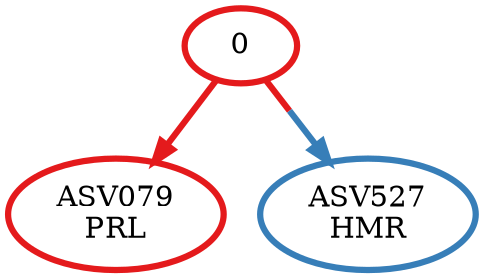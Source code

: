 digraph T {
	{
		rank=same
		2 [penwidth=3,colorscheme=set19,color=1,label="ASV079\nPRL"]
		1 [penwidth=3,colorscheme=set19,color=2,label="ASV527\nHMR"]
	}
	0 [penwidth=3,colorscheme=set19,color=1,label="0"]
	0 -> 2 [penwidth=3,colorscheme=set19,color=1]
	0 -> 1 [penwidth=3,colorscheme=set19,color="1;0.5:2"]
}
